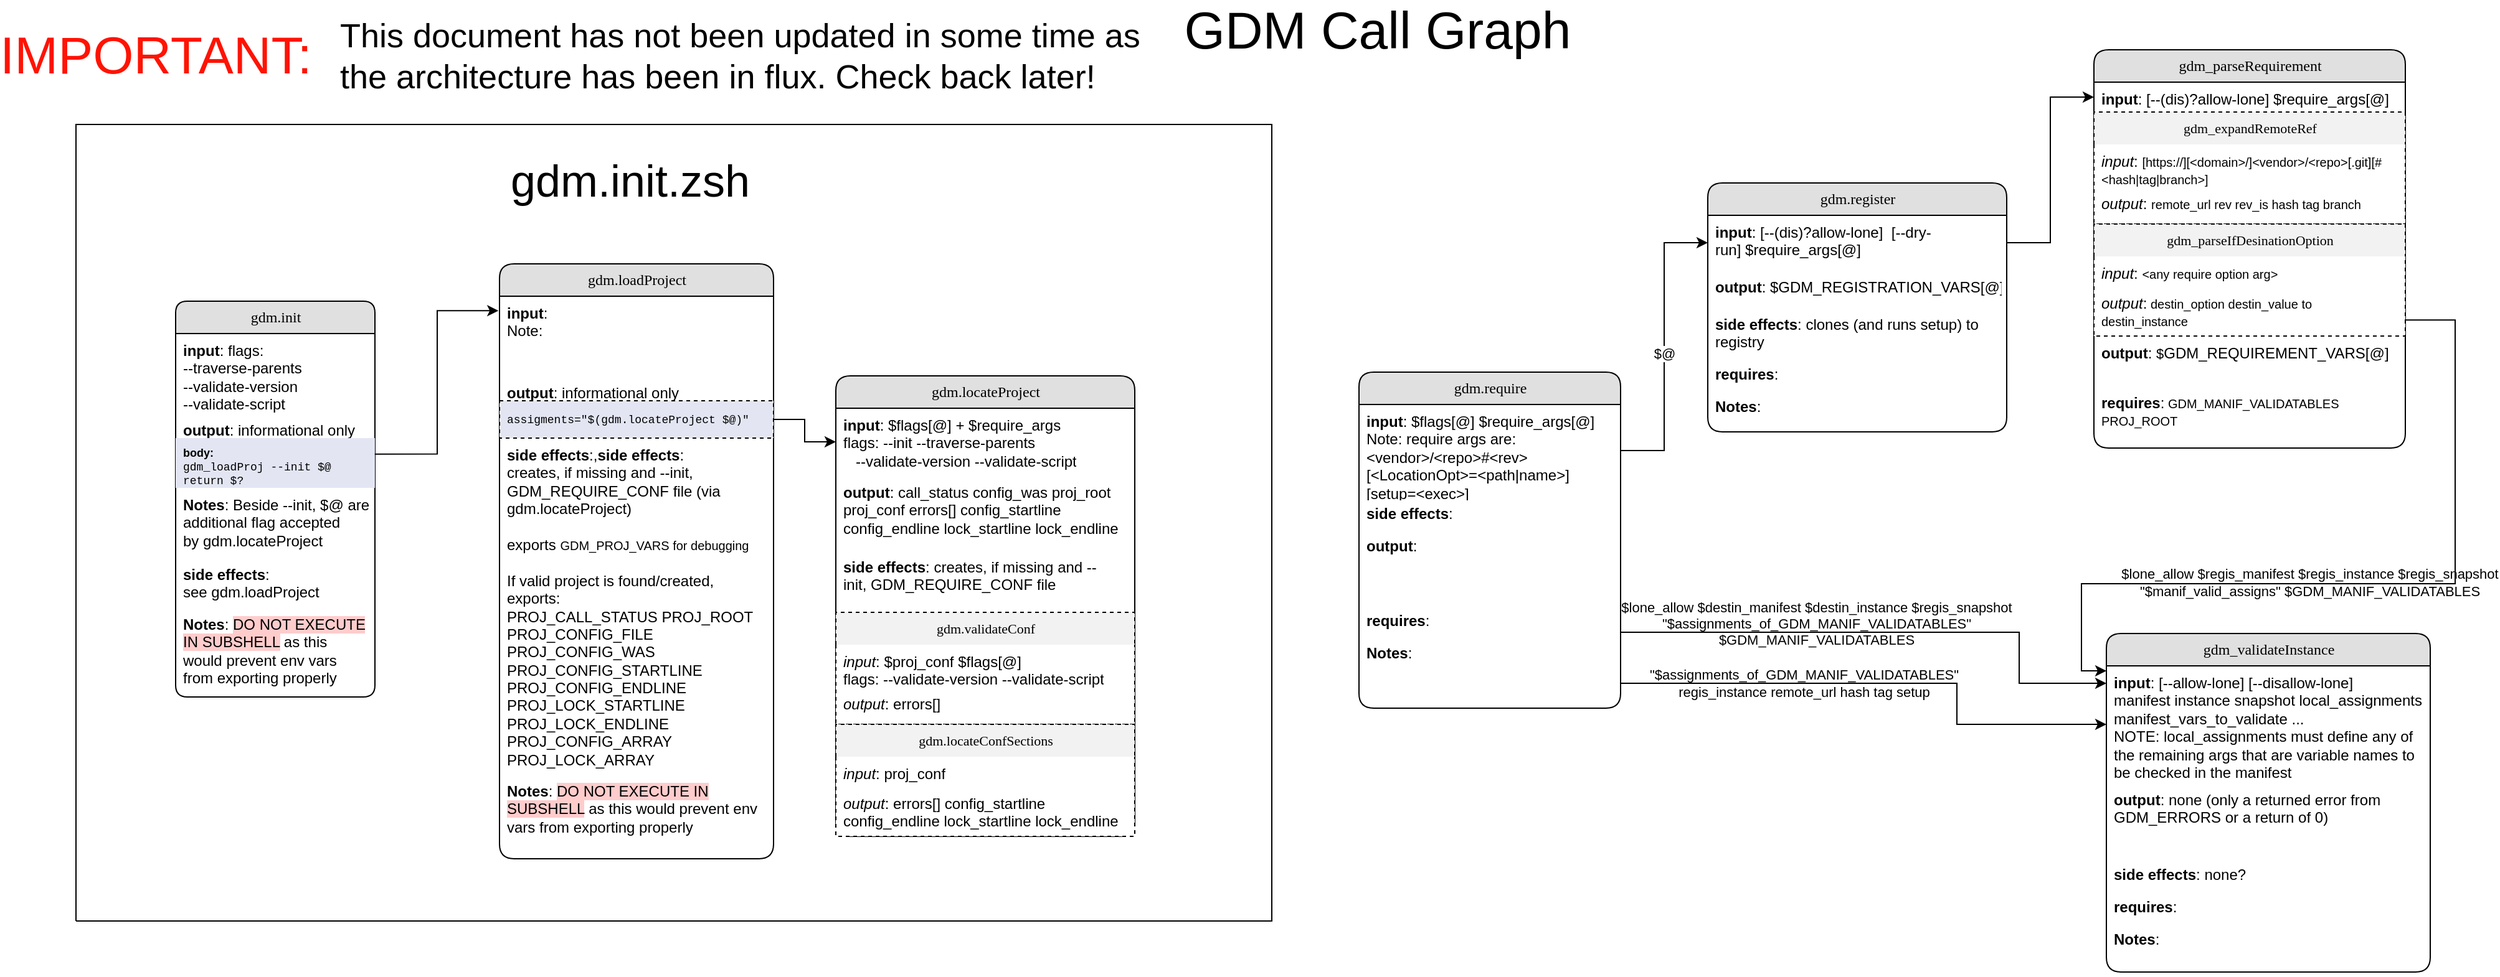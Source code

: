 <mxfile version="21.2.8" type="device">
  <diagram name="Page-1" id="5d7acffa-a066-3a61-03fe-96351882024d">
    <mxGraphModel dx="2758" dy="1245" grid="1" gridSize="10" guides="1" tooltips="1" connect="1" arrows="1" fold="1" page="1" pageScale="1" pageWidth="1100" pageHeight="850" background="#ffffff" math="0" shadow="0">
      <root>
        <mxCell id="0" />
        <mxCell id="1" parent="0" />
        <mxCell id="AZiJ76leZRMekGIFPpnd-1" value="gdm_parseRequirement" style="swimlane;html=1;fontStyle=0;childLayout=stackLayout;horizontal=1;startSize=26;fillColor=#e0e0e0;horizontalStack=0;resizeParent=1;resizeLast=0;collapsible=1;marginBottom=0;swimlaneFillColor=#ffffff;align=center;rounded=1;shadow=0;comic=0;labelBackgroundColor=none;strokeWidth=1;fontFamily=Verdana;fontSize=12" parent="1" vertex="1">
          <mxGeometry x="620" y="60" width="250" height="320" as="geometry" />
        </mxCell>
        <mxCell id="AZiJ76leZRMekGIFPpnd-2" value="&lt;b&gt;input&lt;/b&gt;: [--(dis)?allow-lone&lt;span style=&quot;background-color: initial;&quot;&gt;] $require_args[@]&lt;/span&gt;" style="text;html=1;strokeColor=none;fillColor=none;spacingLeft=4;spacingRight=4;whiteSpace=wrap;overflow=hidden;rotatable=0;points=[[0,0.5],[1,0.5]];portConstraint=eastwest;" parent="AZiJ76leZRMekGIFPpnd-1" vertex="1">
          <mxGeometry y="26" width="250" height="24" as="geometry" />
        </mxCell>
        <mxCell id="AZiJ76leZRMekGIFPpnd-64" value="&lt;font style=&quot;font-size: 11px;&quot;&gt;gdm_expandRemoteRef&lt;/font&gt;" style="swimlane;html=1;fontStyle=0;childLayout=stackLayout;horizontal=1;startSize=26;fillColor=#F2F2F2;horizontalStack=0;resizeParent=1;resizeLast=0;collapsible=1;marginBottom=0;swimlaneFillColor=default;align=center;rounded=0;shadow=0;comic=0;labelBackgroundColor=none;strokeWidth=1;fontFamily=Verdana;fontSize=12;glass=0;swimlaneLine=0;strokeColor=default;dashed=1;" parent="AZiJ76leZRMekGIFPpnd-1" vertex="1">
          <mxGeometry y="50" width="250" height="90" as="geometry">
            <mxRectangle y="60" width="250" height="30" as="alternateBounds" />
          </mxGeometry>
        </mxCell>
        <mxCell id="AZiJ76leZRMekGIFPpnd-65" value="&lt;span style=&quot;border-color: var(--border-color);&quot;&gt;&lt;i&gt;input&lt;/i&gt;&lt;/span&gt;:&amp;nbsp;&lt;font style=&quot;border-color: var(--border-color); font-size: 10px;&quot;&gt;[https://][&amp;lt;domain&amp;gt;/]&amp;lt;vendor&amp;gt;/&amp;lt;repo&amp;gt;[.git][#&amp;lt;hash|tag|branch&amp;gt;]&amp;nbsp;&lt;/font&gt;" style="text;html=1;strokeColor=none;fillColor=none;spacingLeft=4;spacingRight=4;whiteSpace=wrap;overflow=hidden;rotatable=0;points=[[0,0.5],[1,0.5]];portConstraint=eastwest;" parent="AZiJ76leZRMekGIFPpnd-64" vertex="1">
          <mxGeometry y="26" width="250" height="34" as="geometry" />
        </mxCell>
        <mxCell id="AZiJ76leZRMekGIFPpnd-66" value="&lt;i&gt;output&lt;/i&gt;:&amp;nbsp;&lt;font style=&quot;font-size: 10px;&quot;&gt;remote_url rev rev_is hash tag branch&lt;/font&gt;&amp;nbsp;" style="text;html=1;strokeColor=none;fillColor=none;spacingLeft=4;spacingRight=4;whiteSpace=wrap;overflow=hidden;rotatable=0;points=[[0,0.5],[1,0.5]];portConstraint=eastwest;" parent="AZiJ76leZRMekGIFPpnd-64" vertex="1">
          <mxGeometry y="60" width="250" height="20" as="geometry" />
        </mxCell>
        <mxCell id="AZiJ76leZRMekGIFPpnd-67" value="&lt;font style=&quot;font-size: 11px;&quot;&gt;gdm_parseIfDesinationOption&lt;/font&gt;" style="swimlane;html=1;fontStyle=0;childLayout=stackLayout;horizontal=1;startSize=26;fillColor=#F2F2F2;horizontalStack=0;resizeParent=1;resizeLast=0;collapsible=1;marginBottom=0;swimlaneFillColor=#ffffff;align=center;rounded=0;shadow=0;comic=0;labelBackgroundColor=none;strokeWidth=1;fontFamily=Verdana;fontSize=12;swimlaneLine=0;strokeColor=default;dashed=1;" parent="AZiJ76leZRMekGIFPpnd-1" vertex="1">
          <mxGeometry y="140" width="250" height="90" as="geometry" />
        </mxCell>
        <mxCell id="AZiJ76leZRMekGIFPpnd-68" value="&lt;span style=&quot;border-color: var(--border-color);&quot;&gt;&lt;i style=&quot;&quot;&gt;input&lt;/i&gt;&lt;/span&gt;: &lt;font style=&quot;font-size: 10px;&quot;&gt;&amp;lt;any require option arg&amp;gt;&lt;font style=&quot;border-color: var(--border-color); font-size: 10px;&quot;&gt;&amp;nbsp;&lt;/font&gt;&lt;/font&gt;" style="text;html=1;strokeColor=none;fillColor=none;spacingLeft=4;spacingRight=4;whiteSpace=wrap;overflow=hidden;rotatable=0;points=[[0,0.5],[1,0.5]];portConstraint=eastwest;" parent="AZiJ76leZRMekGIFPpnd-67" vertex="1">
          <mxGeometry y="26" width="250" height="24" as="geometry" />
        </mxCell>
        <mxCell id="AZiJ76leZRMekGIFPpnd-69" value="&lt;i style=&quot;&quot;&gt;output&lt;/i&gt;:&lt;font style=&quot;background-color: initial; font-size: 10px;&quot;&gt;&amp;nbsp;destin_option destin_value to destin_instance&lt;/font&gt;&lt;span style=&quot;background-color: initial;&quot;&gt;&amp;nbsp;&lt;/span&gt;" style="text;html=1;strokeColor=none;fillColor=none;spacingLeft=4;spacingRight=4;whiteSpace=wrap;overflow=hidden;rotatable=0;points=[[0,0.5],[1,0.5]];portConstraint=eastwest;" parent="AZiJ76leZRMekGIFPpnd-67" vertex="1">
          <mxGeometry y="50" width="250" height="40" as="geometry" />
        </mxCell>
        <mxCell id="AZiJ76leZRMekGIFPpnd-3" value="&lt;b&gt;output&lt;/b&gt;: &lt;span style=&quot;font-size: 11px;&quot;&gt;$&lt;/span&gt;GDM_REQUIREMENT_VARS&lt;span style=&quot;background-color: initial;&quot;&gt;[@]&lt;/span&gt;" style="text;html=1;strokeColor=none;fillColor=none;spacingLeft=4;spacingRight=4;whiteSpace=wrap;overflow=hidden;rotatable=0;points=[[0,0.5],[1,0.5]];portConstraint=eastwest;" parent="AZiJ76leZRMekGIFPpnd-1" vertex="1">
          <mxGeometry y="230" width="250" height="40" as="geometry" />
        </mxCell>
        <mxCell id="AZiJ76leZRMekGIFPpnd-5" value="&lt;b&gt;requires&lt;/b&gt;:&lt;font style=&quot;font-size: 10px;&quot;&gt;&amp;nbsp;GDM_MANIF_VALIDATABLES&amp;nbsp;&lt;br&gt;PROJ_ROOT&lt;br&gt;&lt;/font&gt;" style="text;html=1;strokeColor=none;fillColor=none;spacingLeft=4;spacingRight=4;whiteSpace=wrap;overflow=hidden;rotatable=0;points=[[0,0.5],[1,0.5]];portConstraint=eastwest;" parent="AZiJ76leZRMekGIFPpnd-1" vertex="1">
          <mxGeometry y="270" width="250" height="40" as="geometry" />
        </mxCell>
        <mxCell id="AZiJ76leZRMekGIFPpnd-7" value="gdm_validateInstance" style="swimlane;html=1;fontStyle=0;childLayout=stackLayout;horizontal=1;startSize=26;fillColor=#e0e0e0;horizontalStack=0;resizeParent=1;resizeLast=0;collapsible=1;marginBottom=0;swimlaneFillColor=#ffffff;align=center;rounded=1;shadow=0;comic=0;labelBackgroundColor=none;strokeWidth=1;fontFamily=Verdana;fontSize=12" parent="1" vertex="1">
          <mxGeometry x="630" y="529" width="260" height="272" as="geometry" />
        </mxCell>
        <mxCell id="AZiJ76leZRMekGIFPpnd-8" value="&lt;b&gt;input&lt;/b&gt;:&amp;nbsp;[--allow-lone] [--disallow-lone] manifest&amp;nbsp;instance snapshot local_assignments manifest_vars_to_validate ...&lt;br&gt;NOTE: local_assignments must&amp;nbsp;define&amp;nbsp;any of the remaining args that are variable names to be checked in the manifest" style="text;html=1;strokeColor=none;fillColor=none;spacingLeft=4;spacingRight=4;whiteSpace=wrap;overflow=hidden;rotatable=0;points=[[0,0.5],[1,0.5]];portConstraint=eastwest;" parent="AZiJ76leZRMekGIFPpnd-7" vertex="1">
          <mxGeometry y="26" width="260" height="94" as="geometry" />
        </mxCell>
        <mxCell id="AZiJ76leZRMekGIFPpnd-9" value="&lt;b&gt;output&lt;/b&gt;: none (only a returned error from GDM_ERRORS or a return of 0&lt;span style=&quot;background-color: initial;&quot;&gt;)&lt;/span&gt;" style="text;html=1;strokeColor=none;fillColor=none;spacingLeft=4;spacingRight=4;whiteSpace=wrap;overflow=hidden;rotatable=0;points=[[0,0.5],[1,0.5]];portConstraint=eastwest;" parent="AZiJ76leZRMekGIFPpnd-7" vertex="1">
          <mxGeometry y="120" width="260" height="60" as="geometry" />
        </mxCell>
        <mxCell id="AZiJ76leZRMekGIFPpnd-10" value="&lt;b&gt;side effects&lt;/b&gt;: none?" style="text;html=1;strokeColor=none;fillColor=none;spacingLeft=4;spacingRight=4;whiteSpace=wrap;overflow=hidden;rotatable=0;points=[[0,0.5],[1,0.5]];portConstraint=eastwest;" parent="AZiJ76leZRMekGIFPpnd-7" vertex="1">
          <mxGeometry y="180" width="260" height="26" as="geometry" />
        </mxCell>
        <mxCell id="AZiJ76leZRMekGIFPpnd-11" value="&lt;b&gt;requires&lt;/b&gt;:&amp;nbsp;" style="text;html=1;strokeColor=none;fillColor=none;spacingLeft=4;spacingRight=4;whiteSpace=wrap;overflow=hidden;rotatable=0;points=[[0,0.5],[1,0.5]];portConstraint=eastwest;" parent="AZiJ76leZRMekGIFPpnd-7" vertex="1">
          <mxGeometry y="206" width="260" height="26" as="geometry" />
        </mxCell>
        <mxCell id="AZiJ76leZRMekGIFPpnd-12" value="&lt;b&gt;Notes&lt;/b&gt;:" style="text;html=1;strokeColor=none;fillColor=none;spacingLeft=4;spacingRight=4;whiteSpace=wrap;overflow=hidden;rotatable=0;points=[[0,0.5],[1,0.5]];portConstraint=eastwest;" parent="AZiJ76leZRMekGIFPpnd-7" vertex="1">
          <mxGeometry y="232" width="260" height="40" as="geometry" />
        </mxCell>
        <mxCell id="AZiJ76leZRMekGIFPpnd-13" value="gdm.require" style="swimlane;html=1;fontStyle=0;childLayout=stackLayout;horizontal=1;startSize=26;fillColor=#e0e0e0;horizontalStack=0;resizeParent=1;resizeLast=0;collapsible=1;marginBottom=0;swimlaneFillColor=#ffffff;align=center;rounded=1;shadow=0;comic=0;labelBackgroundColor=none;strokeWidth=1;fontFamily=Verdana;fontSize=12" parent="1" vertex="1">
          <mxGeometry x="30" y="319" width="210" height="270" as="geometry" />
        </mxCell>
        <mxCell id="AZiJ76leZRMekGIFPpnd-14" value="&lt;b&gt;input&lt;/b&gt;: $flags[@] $require_args[@]&lt;br&gt;Note: require args are:&amp;lt;vendor&amp;gt;/&amp;lt;repo&amp;gt;#&amp;lt;rev&amp;gt; [&amp;lt;LocationOpt&amp;gt;=&amp;lt;path|name&amp;gt;] [setup=&amp;lt;exec&amp;gt;]" style="text;html=1;strokeColor=none;fillColor=none;spacingLeft=4;spacingRight=4;whiteSpace=wrap;overflow=hidden;rotatable=0;points=[[0,0.5],[1,0.5]];portConstraint=eastwest;" parent="AZiJ76leZRMekGIFPpnd-13" vertex="1">
          <mxGeometry y="26" width="210" height="74" as="geometry" />
        </mxCell>
        <mxCell id="AZiJ76leZRMekGIFPpnd-15" value="&lt;b&gt;side effects&lt;/b&gt;:" style="text;html=1;strokeColor=none;fillColor=none;spacingLeft=4;spacingRight=4;whiteSpace=wrap;overflow=hidden;rotatable=0;points=[[0,0.5],[1,0.5]];portConstraint=eastwest;" parent="AZiJ76leZRMekGIFPpnd-13" vertex="1">
          <mxGeometry y="100" width="210" height="26" as="geometry" />
        </mxCell>
        <mxCell id="AZiJ76leZRMekGIFPpnd-16" value="&lt;b&gt;output&lt;/b&gt;:&amp;nbsp;" style="text;html=1;strokeColor=none;fillColor=none;spacingLeft=4;spacingRight=4;whiteSpace=wrap;overflow=hidden;rotatable=0;points=[[0,0.5],[1,0.5]];portConstraint=eastwest;" parent="AZiJ76leZRMekGIFPpnd-13" vertex="1">
          <mxGeometry y="126" width="210" height="60" as="geometry" />
        </mxCell>
        <mxCell id="AZiJ76leZRMekGIFPpnd-17" value="&lt;b&gt;requires&lt;/b&gt;:" style="text;html=1;strokeColor=none;fillColor=none;spacingLeft=4;spacingRight=4;whiteSpace=wrap;overflow=hidden;rotatable=0;points=[[0,0.5],[1,0.5]];portConstraint=eastwest;" parent="AZiJ76leZRMekGIFPpnd-13" vertex="1">
          <mxGeometry y="186" width="210" height="26" as="geometry" />
        </mxCell>
        <mxCell id="AZiJ76leZRMekGIFPpnd-18" value="&lt;b&gt;Notes&lt;/b&gt;:&amp;nbsp;" style="text;html=1;strokeColor=none;fillColor=none;spacingLeft=4;spacingRight=4;whiteSpace=wrap;overflow=hidden;rotatable=0;points=[[0,0.5],[1,0.5]];portConstraint=eastwest;" parent="AZiJ76leZRMekGIFPpnd-13" vertex="1">
          <mxGeometry y="212" width="210" height="56" as="geometry" />
        </mxCell>
        <mxCell id="AZiJ76leZRMekGIFPpnd-19" value="gdm.register" style="swimlane;html=1;fontStyle=0;childLayout=stackLayout;horizontal=1;startSize=26;fillColor=#e0e0e0;horizontalStack=0;resizeParent=1;resizeLast=0;collapsible=1;marginBottom=0;swimlaneFillColor=#ffffff;align=center;rounded=1;shadow=0;comic=0;labelBackgroundColor=none;strokeWidth=1;fontFamily=Verdana;fontSize=12" parent="1" vertex="1">
          <mxGeometry x="310" y="167" width="240" height="200" as="geometry" />
        </mxCell>
        <mxCell id="AZiJ76leZRMekGIFPpnd-20" value="&lt;b&gt;input&lt;/b&gt;: [--(dis)?allow-lone]&amp;nbsp; [--dry-run]&lt;span style=&quot;background-color: initial;&quot;&gt;&amp;nbsp;$require_args[@]&lt;/span&gt;" style="text;html=1;strokeColor=none;fillColor=none;spacingLeft=4;spacingRight=4;whiteSpace=wrap;overflow=hidden;rotatable=0;points=[[0,0.5],[1,0.5]];portConstraint=eastwest;" parent="AZiJ76leZRMekGIFPpnd-19" vertex="1">
          <mxGeometry y="26" width="240" height="44" as="geometry" />
        </mxCell>
        <mxCell id="AZiJ76leZRMekGIFPpnd-21" value="&lt;b&gt;output&lt;/b&gt;:&amp;nbsp;$GDM_REGISTRATION_VARS[@]" style="text;html=1;strokeColor=none;fillColor=none;spacingLeft=4;spacingRight=4;whiteSpace=wrap;overflow=hidden;rotatable=0;points=[[0,0.5],[1,0.5]];portConstraint=eastwest;" parent="AZiJ76leZRMekGIFPpnd-19" vertex="1">
          <mxGeometry y="70" width="240" height="30" as="geometry" />
        </mxCell>
        <mxCell id="AZiJ76leZRMekGIFPpnd-23" value="&lt;b&gt;side effects&lt;/b&gt;: clones (and runs setup) to registry&amp;nbsp;" style="text;html=1;strokeColor=none;fillColor=none;spacingLeft=4;spacingRight=4;whiteSpace=wrap;overflow=hidden;rotatable=0;points=[[0,0.5],[1,0.5]];portConstraint=eastwest;" parent="AZiJ76leZRMekGIFPpnd-19" vertex="1">
          <mxGeometry y="100" width="240" height="40" as="geometry" />
        </mxCell>
        <mxCell id="AZiJ76leZRMekGIFPpnd-24" value="&lt;b&gt;requires&lt;/b&gt;:" style="text;html=1;strokeColor=none;fillColor=none;spacingLeft=4;spacingRight=4;whiteSpace=wrap;overflow=hidden;rotatable=0;points=[[0,0.5],[1,0.5]];portConstraint=eastwest;" parent="AZiJ76leZRMekGIFPpnd-19" vertex="1">
          <mxGeometry y="140" width="240" height="26" as="geometry" />
        </mxCell>
        <mxCell id="AZiJ76leZRMekGIFPpnd-25" value="&lt;b&gt;Notes&lt;/b&gt;:&amp;nbsp;" style="text;html=1;strokeColor=none;fillColor=none;spacingLeft=4;spacingRight=4;whiteSpace=wrap;overflow=hidden;rotatable=0;points=[[0,0.5],[1,0.5]];portConstraint=eastwest;" parent="AZiJ76leZRMekGIFPpnd-19" vertex="1">
          <mxGeometry y="166" width="240" height="34" as="geometry" />
        </mxCell>
        <mxCell id="AZiJ76leZRMekGIFPpnd-26" style="edgeStyle=orthogonalEdgeStyle;rounded=0;orthogonalLoop=1;jettySize=auto;html=1;exitX=1;exitY=0.5;exitDx=0;exitDy=0;entryX=0;entryY=0.5;entryDx=0;entryDy=0;" parent="1" source="AZiJ76leZRMekGIFPpnd-20" target="AZiJ76leZRMekGIFPpnd-2" edge="1">
          <mxGeometry relative="1" as="geometry" />
        </mxCell>
        <mxCell id="AZiJ76leZRMekGIFPpnd-27" style="edgeStyle=orthogonalEdgeStyle;rounded=0;orthogonalLoop=1;jettySize=auto;html=1;exitX=1;exitY=0.5;exitDx=0;exitDy=0;entryX=0;entryY=0.5;entryDx=0;entryDy=0;" parent="1" source="AZiJ76leZRMekGIFPpnd-14" target="AZiJ76leZRMekGIFPpnd-20" edge="1">
          <mxGeometry relative="1" as="geometry" />
        </mxCell>
        <mxCell id="AZiJ76leZRMekGIFPpnd-28" value="$@" style="edgeLabel;html=1;align=center;verticalAlign=middle;resizable=0;points=[];" parent="AZiJ76leZRMekGIFPpnd-27" vertex="1" connectable="0">
          <mxGeometry x="-0.651" y="-7" relative="1" as="geometry">
            <mxPoint x="-7" y="-72" as="offset" />
          </mxGeometry>
        </mxCell>
        <mxCell id="AZiJ76leZRMekGIFPpnd-29" style="edgeStyle=orthogonalEdgeStyle;rounded=0;orthogonalLoop=1;jettySize=auto;html=1;exitX=1;exitY=0.5;exitDx=0;exitDy=0;entryX=0;entryY=0.149;entryDx=0;entryDy=0;entryPerimeter=0;" parent="1" source="AZiJ76leZRMekGIFPpnd-17" target="AZiJ76leZRMekGIFPpnd-8" edge="1">
          <mxGeometry relative="1" as="geometry">
            <Array as="points">
              <mxPoint x="560" y="528" />
              <mxPoint x="560" y="569" />
            </Array>
          </mxGeometry>
        </mxCell>
        <mxCell id="AZiJ76leZRMekGIFPpnd-30" value="$lone_allow $destin_manifest $destin_instance $regis_snapshot &lt;br&gt;&quot;$assignments_of_GDM_MANIF_VALIDATABLES&quot; &lt;br&gt;$GDM_MANIF_VALIDATABLES" style="edgeLabel;html=1;align=center;verticalAlign=middle;resizable=0;points=[];labelBackgroundColor=none;" parent="AZiJ76leZRMekGIFPpnd-29" vertex="1" connectable="0">
          <mxGeometry x="-0.519" relative="1" as="geometry">
            <mxPoint x="61" y="-7" as="offset" />
          </mxGeometry>
        </mxCell>
        <mxCell id="AZiJ76leZRMekGIFPpnd-31" style="edgeStyle=orthogonalEdgeStyle;rounded=0;orthogonalLoop=1;jettySize=auto;html=1;entryX=0;entryY=0.043;entryDx=0;entryDy=0;entryPerimeter=0;exitX=0.998;exitY=0.677;exitDx=0;exitDy=0;exitPerimeter=0;" parent="1" source="AZiJ76leZRMekGIFPpnd-69" target="AZiJ76leZRMekGIFPpnd-8" edge="1">
          <mxGeometry relative="1" as="geometry">
            <mxPoint x="860" y="249" as="sourcePoint" />
            <Array as="points">
              <mxPoint x="910" y="489" />
              <mxPoint x="610" y="489" />
              <mxPoint x="610" y="559" />
            </Array>
          </mxGeometry>
        </mxCell>
        <mxCell id="AZiJ76leZRMekGIFPpnd-60" value="$lone_allow $regis_manifest $regis_instance $regis_snapshot &lt;br&gt;&quot;$manif_valid_assigns&quot;&amp;nbsp;$GDM_MANIF_VALIDATABLES" style="edgeLabel;html=1;align=center;verticalAlign=middle;resizable=0;points=[];labelBackgroundColor=none;" parent="AZiJ76leZRMekGIFPpnd-31" vertex="1" connectable="0">
          <mxGeometry x="0.15" y="-1" relative="1" as="geometry">
            <mxPoint as="offset" />
          </mxGeometry>
        </mxCell>
        <mxCell id="AZiJ76leZRMekGIFPpnd-32" style="edgeStyle=orthogonalEdgeStyle;rounded=0;orthogonalLoop=1;jettySize=auto;html=1;exitX=1;exitY=0.5;exitDx=0;exitDy=0;entryX=0;entryY=0.5;entryDx=0;entryDy=0;" parent="1" source="AZiJ76leZRMekGIFPpnd-18" target="AZiJ76leZRMekGIFPpnd-8" edge="1">
          <mxGeometry relative="1" as="geometry">
            <Array as="points">
              <mxPoint x="510" y="569" />
              <mxPoint x="510" y="602" />
            </Array>
          </mxGeometry>
        </mxCell>
        <mxCell id="AZiJ76leZRMekGIFPpnd-33" value="&lt;span style=&quot;&quot;&gt;&quot;$assignments_of_GDM_MANIF_VALIDATABLES&quot;&lt;/span&gt;&lt;br style=&quot;border-color: var(--border-color);&quot;&gt;regis_instance remote_url hash tag setup" style="edgeLabel;html=1;align=center;verticalAlign=middle;resizable=0;points=[];labelBackgroundColor=none;" parent="AZiJ76leZRMekGIFPpnd-32" vertex="1" connectable="0">
          <mxGeometry x="-0.558" y="2" relative="1" as="geometry">
            <mxPoint x="61" y="2" as="offset" />
          </mxGeometry>
        </mxCell>
        <mxCell id="AZiJ76leZRMekGIFPpnd-38" value="&lt;span style=&quot;font-size: 42px;&quot;&gt;GDM Call Graph&lt;/span&gt;" style="text;html=1;strokeColor=none;fillColor=none;align=center;verticalAlign=middle;whiteSpace=wrap;rounded=0;" parent="1" vertex="1">
          <mxGeometry x="-120" y="30" width="330" height="30" as="geometry" />
        </mxCell>
        <mxCell id="VWj8lnTXbPIEUd7eUML7-1" value="gdm.init" style="swimlane;html=1;fontStyle=0;childLayout=stackLayout;horizontal=1;startSize=26;fillColor=#e0e0e0;horizontalStack=0;resizeParent=1;resizeLast=0;collapsible=1;marginBottom=0;swimlaneFillColor=#ffffff;align=center;rounded=1;shadow=0;comic=0;labelBackgroundColor=none;strokeWidth=1;fontFamily=Verdana;fontSize=12;arcSize=12;" parent="1" vertex="1">
          <mxGeometry x="-920" y="262" width="160" height="318" as="geometry" />
        </mxCell>
        <mxCell id="VWj8lnTXbPIEUd7eUML7-75" value="&lt;b&gt;input&lt;/b&gt;:&amp;nbsp;flags:&amp;nbsp;&lt;br&gt;--traverse-parents &lt;br&gt;--validate-version &lt;br&gt;--validate-script" style="text;html=1;strokeColor=none;fillColor=none;spacingLeft=4;spacingRight=4;whiteSpace=wrap;overflow=hidden;rotatable=0;points=[[0,0.5],[1,0.5]];portConstraint=eastwest;" parent="VWj8lnTXbPIEUd7eUML7-1" vertex="1">
          <mxGeometry y="26" width="160" height="64" as="geometry" />
        </mxCell>
        <mxCell id="VWj8lnTXbPIEUd7eUML7-68" value="&lt;b&gt;output&lt;/b&gt;: informational only" style="text;html=1;strokeColor=none;fillColor=none;spacingLeft=4;spacingRight=4;whiteSpace=wrap;overflow=hidden;rotatable=0;points=[[0,0.5],[1,0.5]];portConstraint=eastwest;" parent="VWj8lnTXbPIEUd7eUML7-1" vertex="1">
          <mxGeometry y="90" width="160" height="20" as="geometry" />
        </mxCell>
        <mxCell id="VWj8lnTXbPIEUd7eUML7-2" value="&lt;div style=&quot;font-size: 9px;&quot;&gt;&lt;font style=&quot;font-size: 9px;&quot;&gt;&lt;font face=&quot;Helvetica&quot;&gt;&lt;b&gt;body:&lt;/b&gt;&lt;/font&gt;&lt;br&gt;gdm_loadProj --init $@&lt;/font&gt;&lt;/div&gt;&lt;div style=&quot;font-size: 9px;&quot;&gt;&lt;font style=&quot;font-size: 9px;&quot;&gt;return $?&lt;/font&gt;&lt;/div&gt;" style="text;html=1;strokeColor=none;fillColor=#E3E6F2;spacingLeft=4;spacingRight=4;whiteSpace=wrap;overflow=hidden;rotatable=0;points=[[0,0.5],[1,0.5]];portConstraint=eastwest;fontSize=9;fontFamily=Courier New;" parent="VWj8lnTXbPIEUd7eUML7-1" vertex="1">
          <mxGeometry y="110" width="160" height="40" as="geometry" />
        </mxCell>
        <mxCell id="VWj8lnTXbPIEUd7eUML7-32" value="&lt;b&gt;Notes&lt;/b&gt;: Beside --init, $@ are additional flag accepted by&amp;nbsp;gdm.locateProject&amp;nbsp;" style="text;html=1;strokeColor=none;fillColor=none;spacingLeft=4;spacingRight=4;whiteSpace=wrap;overflow=hidden;rotatable=0;points=[[0,0.5],[1,0.5]];portConstraint=eastwest;" parent="VWj8lnTXbPIEUd7eUML7-1" vertex="1">
          <mxGeometry y="150" width="160" height="56" as="geometry" />
        </mxCell>
        <mxCell id="VWj8lnTXbPIEUd7eUML7-73" value="&lt;b&gt;side effects&lt;/b&gt;: see&amp;nbsp;gdm.loadProject" style="text;html=1;strokeColor=none;fillColor=none;spacingLeft=4;spacingRight=4;whiteSpace=wrap;overflow=hidden;rotatable=0;points=[[0,0.5],[1,0.5]];portConstraint=eastwest;" parent="VWj8lnTXbPIEUd7eUML7-1" vertex="1">
          <mxGeometry y="206" width="160" height="40" as="geometry" />
        </mxCell>
        <mxCell id="VWj8lnTXbPIEUd7eUML7-77" value="&lt;b&gt;Notes&lt;/b&gt;: &lt;span style=&quot;background-color: rgb(255, 204, 204);&quot;&gt;DO NOT EXECUTE IN SUBSHELL&lt;/span&gt; as this would prevent env vars from exporting properly" style="text;html=1;strokeColor=none;fillColor=none;spacingLeft=4;spacingRight=4;whiteSpace=wrap;overflow=hidden;rotatable=0;points=[[0,0.5],[1,0.5]];portConstraint=eastwest;" parent="VWj8lnTXbPIEUd7eUML7-1" vertex="1">
          <mxGeometry y="246" width="160" height="64" as="geometry" />
        </mxCell>
        <mxCell id="VWj8lnTXbPIEUd7eUML7-10" value="gdm.loadProject" style="swimlane;html=1;fontStyle=0;childLayout=stackLayout;horizontal=1;startSize=26;fillColor=#e0e0e0;horizontalStack=0;resizeParent=1;resizeLast=0;collapsible=1;marginBottom=0;swimlaneFillColor=#ffffff;align=center;rounded=1;shadow=0;comic=0;labelBackgroundColor=none;strokeWidth=1;fontFamily=Verdana;fontSize=12" parent="1" vertex="1">
          <mxGeometry x="-660" y="232" width="220" height="478" as="geometry" />
        </mxCell>
        <mxCell id="VWj8lnTXbPIEUd7eUML7-11" value="&lt;b&gt;input&lt;/b&gt;:&amp;nbsp;&lt;br&gt;Note:&amp;nbsp;" style="text;html=1;strokeColor=none;fillColor=none;spacingLeft=4;spacingRight=4;whiteSpace=wrap;overflow=hidden;rotatable=0;points=[[0,0.5],[1,0.5]];portConstraint=eastwest;" parent="VWj8lnTXbPIEUd7eUML7-10" vertex="1">
          <mxGeometry y="26" width="220" height="64" as="geometry" />
        </mxCell>
        <mxCell id="VWj8lnTXbPIEUd7eUML7-13" value="&lt;b&gt;output&lt;/b&gt;: informational only" style="text;html=1;strokeColor=none;fillColor=none;spacingLeft=4;spacingRight=4;whiteSpace=wrap;overflow=hidden;rotatable=0;points=[[0,0.5],[1,0.5]];portConstraint=eastwest;" parent="VWj8lnTXbPIEUd7eUML7-10" vertex="1">
          <mxGeometry y="90" width="220" height="20" as="geometry" />
        </mxCell>
        <mxCell id="VWj8lnTXbPIEUd7eUML7-69" value="&lt;font face=&quot;Courier New&quot; style=&quot;font-size: 9px;&quot;&gt;assigments=&quot;$(gdm.locateProject $@)&quot;&amp;nbsp;&lt;/font&gt;" style="text;html=1;strokeColor=default;fillColor=#E3E6F2;spacingLeft=4;spacingRight=4;whiteSpace=wrap;overflow=hidden;rotatable=0;points=[[0,0.5],[1,0.5]];portConstraint=eastwest;dashed=1;" parent="VWj8lnTXbPIEUd7eUML7-10" vertex="1">
          <mxGeometry y="110" width="220" height="30" as="geometry" />
        </mxCell>
        <mxCell id="VWj8lnTXbPIEUd7eUML7-12" value="&lt;b&gt;side effects&lt;/b&gt;:,&lt;b style=&quot;border-color: var(--border-color);&quot;&gt;side effects&lt;/b&gt;:&lt;br style=&quot;border-color: var(--border-color);&quot;&gt;creates,&amp;nbsp;if missing and --init,&amp;nbsp;&lt;br&gt;GDM_REQUIRE_CONF&amp;nbsp;file (via gdm.locateProject)&lt;br&gt;&lt;br&gt;exports&amp;nbsp;&lt;font style=&quot;font-size: 10px;&quot;&gt;GDM_PROJ_VARS for debugging&lt;/font&gt;&lt;br&gt;&lt;br style=&quot;border-color: var(--border-color);&quot;&gt;If valid project is found/created, exports:&amp;nbsp;&lt;br style=&quot;border-color: var(--border-color);&quot;&gt;PROJ_CALL_STATUS PROJ_ROOT PROJ_CONFIG_FILE PROJ_CONFIG_WAS PROJ_CONFIG_STARTLINE PROJ_CONFIG_ENDLINE PROJ_LOCK_STARTLINE PROJ_LOCK_ENDLINE PROJ_CONFIG_ARRAY PROJ_LOCK_ARRAY" style="text;html=1;strokeColor=none;fillColor=none;spacingLeft=4;spacingRight=4;whiteSpace=wrap;overflow=hidden;rotatable=0;points=[[0,0.5],[1,0.5]];portConstraint=eastwest;" parent="VWj8lnTXbPIEUd7eUML7-10" vertex="1">
          <mxGeometry y="140" width="220" height="270" as="geometry" />
        </mxCell>
        <mxCell id="VWj8lnTXbPIEUd7eUML7-76" value="&lt;b&gt;Notes&lt;/b&gt;: &lt;span style=&quot;background-color: rgb(255, 204, 204);&quot;&gt;DO NOT EXECUTE IN SUBSHELL&lt;/span&gt; as this would prevent env vars from exporting properly" style="text;html=1;strokeColor=none;fillColor=none;spacingLeft=4;spacingRight=4;whiteSpace=wrap;overflow=hidden;rotatable=0;points=[[0,0.5],[1,0.5]];portConstraint=eastwest;" parent="VWj8lnTXbPIEUd7eUML7-10" vertex="1">
          <mxGeometry y="410" width="220" height="56" as="geometry" />
        </mxCell>
        <mxCell id="VWj8lnTXbPIEUd7eUML7-33" value="gdm.locateProject" style="swimlane;html=1;fontStyle=0;childLayout=stackLayout;horizontal=1;startSize=26;fillColor=#e0e0e0;horizontalStack=0;resizeParent=1;resizeLast=0;collapsible=1;marginBottom=0;swimlaneFillColor=#ffffff;align=center;rounded=1;shadow=0;comic=0;labelBackgroundColor=none;strokeWidth=1;fontFamily=Verdana;fontSize=12" parent="1" vertex="1">
          <mxGeometry x="-390" y="322" width="240" height="370" as="geometry" />
        </mxCell>
        <mxCell id="VWj8lnTXbPIEUd7eUML7-34" value="&lt;b&gt;input&lt;/b&gt;: $flags[@] + $require_args&lt;br&gt;flags:&amp;nbsp;--init --traverse-parents &lt;br&gt;&amp;nbsp; &amp;nbsp;--validate-version --validate-script" style="text;html=1;strokeColor=none;fillColor=none;spacingLeft=4;spacingRight=4;whiteSpace=wrap;overflow=hidden;rotatable=0;points=[[0,0.5],[1,0.5]];portConstraint=eastwest;" parent="VWj8lnTXbPIEUd7eUML7-33" vertex="1">
          <mxGeometry y="26" width="240" height="54" as="geometry" />
        </mxCell>
        <mxCell id="VWj8lnTXbPIEUd7eUML7-35" value="&lt;b&gt;output&lt;/b&gt;: call_status config_was proj_root proj_conf errors[] config_startline config_endline lock_startline lock_endline" style="text;html=1;strokeColor=none;fillColor=none;spacingLeft=4;spacingRight=4;whiteSpace=wrap;overflow=hidden;rotatable=0;points=[[0,0.5],[1,0.5]];portConstraint=eastwest;" parent="VWj8lnTXbPIEUd7eUML7-33" vertex="1">
          <mxGeometry y="80" width="240" height="60" as="geometry" />
        </mxCell>
        <mxCell id="VWj8lnTXbPIEUd7eUML7-64" value="&lt;b&gt;side effects&lt;/b&gt;: creates,&amp;nbsp;if missing and --init,&amp;nbsp;GDM_REQUIRE_CONF file" style="text;html=1;strokeColor=none;fillColor=none;spacingLeft=4;spacingRight=4;whiteSpace=wrap;overflow=hidden;rotatable=0;points=[[0,0.5],[1,0.5]];portConstraint=eastwest;" parent="VWj8lnTXbPIEUd7eUML7-33" vertex="1">
          <mxGeometry y="140" width="240" height="50" as="geometry" />
        </mxCell>
        <mxCell id="VWj8lnTXbPIEUd7eUML7-61" value="&lt;font style=&quot;font-size: 11px;&quot;&gt;gdm.validateConf&lt;/font&gt;" style="swimlane;html=1;fontStyle=0;childLayout=stackLayout;horizontal=1;startSize=26;fillColor=#F2F2F2;horizontalStack=0;resizeParent=1;resizeLast=0;collapsible=1;marginBottom=0;swimlaneFillColor=default;align=center;rounded=0;shadow=0;comic=0;labelBackgroundColor=none;strokeWidth=1;fontFamily=Verdana;fontSize=12;glass=0;swimlaneLine=0;strokeColor=default;dashed=1;" parent="VWj8lnTXbPIEUd7eUML7-33" vertex="1">
          <mxGeometry y="190" width="240" height="90" as="geometry">
            <mxRectangle y="280" width="240" height="30" as="alternateBounds" />
          </mxGeometry>
        </mxCell>
        <mxCell id="VWj8lnTXbPIEUd7eUML7-62" value="&lt;span style=&quot;border-color: var(--border-color);&quot;&gt;&lt;i&gt;input&lt;/i&gt;&lt;/span&gt;: $proj_conf&amp;nbsp;$flags[@]&lt;br&gt;flags:&amp;nbsp;--validate-version&lt;span style=&quot;background-color: initial;&quot;&gt;&amp;nbsp;&lt;/span&gt;--validate-script" style="text;html=1;strokeColor=none;fillColor=none;spacingLeft=4;spacingRight=4;whiteSpace=wrap;overflow=hidden;rotatable=0;points=[[0,0.5],[1,0.5]];portConstraint=eastwest;" parent="VWj8lnTXbPIEUd7eUML7-61" vertex="1">
          <mxGeometry y="26" width="240" height="34" as="geometry" />
        </mxCell>
        <mxCell id="VWj8lnTXbPIEUd7eUML7-63" value="&lt;i&gt;output&lt;/i&gt;: errors[]&amp;nbsp;" style="text;html=1;strokeColor=none;fillColor=none;spacingLeft=4;spacingRight=4;whiteSpace=wrap;overflow=hidden;rotatable=0;points=[[0,0.5],[1,0.5]];portConstraint=eastwest;" parent="VWj8lnTXbPIEUd7eUML7-61" vertex="1">
          <mxGeometry y="60" width="240" height="20" as="geometry" />
        </mxCell>
        <mxCell id="VWj8lnTXbPIEUd7eUML7-40" value="&lt;font style=&quot;font-size: 11px;&quot;&gt;gdm.locateConfSections&lt;/font&gt;" style="swimlane;html=1;fontStyle=0;childLayout=stackLayout;horizontal=1;startSize=26;fillColor=#F2F2F2;horizontalStack=0;resizeParent=1;resizeLast=0;collapsible=1;marginBottom=0;swimlaneFillColor=default;align=center;rounded=0;shadow=0;comic=0;labelBackgroundColor=none;strokeWidth=1;fontFamily=Verdana;fontSize=12;glass=0;swimlaneLine=0;strokeColor=default;dashed=1;" parent="VWj8lnTXbPIEUd7eUML7-33" vertex="1">
          <mxGeometry y="280" width="240" height="90" as="geometry">
            <mxRectangle y="190" width="240" height="30" as="alternateBounds" />
          </mxGeometry>
        </mxCell>
        <mxCell id="VWj8lnTXbPIEUd7eUML7-41" value="&lt;span style=&quot;border-color: var(--border-color);&quot;&gt;&lt;i&gt;input&lt;/i&gt;&lt;/span&gt;:&amp;nbsp;proj_conf" style="text;html=1;strokeColor=none;fillColor=none;spacingLeft=4;spacingRight=4;whiteSpace=wrap;overflow=hidden;rotatable=0;points=[[0,0.5],[1,0.5]];portConstraint=eastwest;" parent="VWj8lnTXbPIEUd7eUML7-40" vertex="1">
          <mxGeometry y="26" width="240" height="24" as="geometry" />
        </mxCell>
        <mxCell id="VWj8lnTXbPIEUd7eUML7-42" value="&lt;i&gt;output&lt;/i&gt;:&lt;font style=&quot;&quot;&gt;&amp;nbsp;errors[] config_startline config_endline lock_startline lock_endline&lt;span style=&quot;font-size: 10px;&quot;&gt;&lt;br&gt;&lt;/span&gt;&lt;/font&gt;&amp;nbsp;" style="text;html=1;strokeColor=none;fillColor=none;spacingLeft=4;spacingRight=4;whiteSpace=wrap;overflow=hidden;rotatable=0;points=[[0,0.5],[1,0.5]];portConstraint=eastwest;" parent="VWj8lnTXbPIEUd7eUML7-40" vertex="1">
          <mxGeometry y="50" width="240" height="40" as="geometry" />
        </mxCell>
        <mxCell id="VWj8lnTXbPIEUd7eUML7-58" style="edgeStyle=orthogonalEdgeStyle;rounded=0;orthogonalLoop=1;jettySize=auto;html=1;exitX=0.999;exitY=0.321;exitDx=0;exitDy=0;entryX=-0.004;entryY=0.182;entryDx=0;entryDy=0;entryPerimeter=0;exitPerimeter=0;" parent="1" source="VWj8lnTXbPIEUd7eUML7-2" target="VWj8lnTXbPIEUd7eUML7-11" edge="1">
          <mxGeometry relative="1" as="geometry" />
        </mxCell>
        <mxCell id="VWj8lnTXbPIEUd7eUML7-59" style="edgeStyle=orthogonalEdgeStyle;rounded=0;orthogonalLoop=1;jettySize=auto;html=1;exitX=1;exitY=0.5;exitDx=0;exitDy=0;entryX=0;entryY=0.5;entryDx=0;entryDy=0;" parent="1" source="VWj8lnTXbPIEUd7eUML7-69" target="VWj8lnTXbPIEUd7eUML7-34" edge="1">
          <mxGeometry relative="1" as="geometry" />
        </mxCell>
        <mxCell id="VWj8lnTXbPIEUd7eUML7-71" value="&lt;font style=&quot;font-size: 36px;&quot;&gt;gdm.init.zsh&lt;/font&gt;" style="text;html=1;strokeColor=none;fillColor=none;align=center;verticalAlign=middle;whiteSpace=wrap;rounded=0;" parent="1" vertex="1">
          <mxGeometry x="-720" y="150" width="330" height="30" as="geometry" />
        </mxCell>
        <mxCell id="VWj8lnTXbPIEUd7eUML7-72" value="" style="endArrow=none;html=1;rounded=0;" parent="1" edge="1">
          <mxGeometry width="50" height="50" relative="1" as="geometry">
            <mxPoint x="-1000" y="760" as="sourcePoint" />
            <mxPoint x="-1000" y="760" as="targetPoint" />
            <Array as="points">
              <mxPoint x="-40" y="760" />
              <mxPoint x="-40" y="120" />
              <mxPoint x="-1000" y="120" />
            </Array>
          </mxGeometry>
        </mxCell>
        <mxCell id="bgesN-Qxs62oQAkxVzhM-1" value="&lt;span style=&quot;font-size: 42px;&quot;&gt;&lt;font color=&quot;#ff1303&quot;&gt;IMPORTANT:&amp;nbsp;&lt;/font&gt;&lt;/span&gt;" style="text;html=1;strokeColor=none;fillColor=none;align=center;verticalAlign=middle;whiteSpace=wrap;rounded=0;" vertex="1" parent="1">
          <mxGeometry x="-1060" y="50" width="260" height="30" as="geometry" />
        </mxCell>
        <mxCell id="bgesN-Qxs62oQAkxVzhM-2" value="&lt;font style=&quot;font-size: 27px;&quot;&gt;This document has not been updated in some time as the architecture has been in flux. Check back later!&lt;/font&gt;" style="text;html=1;strokeColor=none;fillColor=none;align=left;verticalAlign=middle;whiteSpace=wrap;rounded=0;" vertex="1" parent="1">
          <mxGeometry x="-790" y="50" width="660" height="30" as="geometry" />
        </mxCell>
      </root>
    </mxGraphModel>
  </diagram>
</mxfile>
